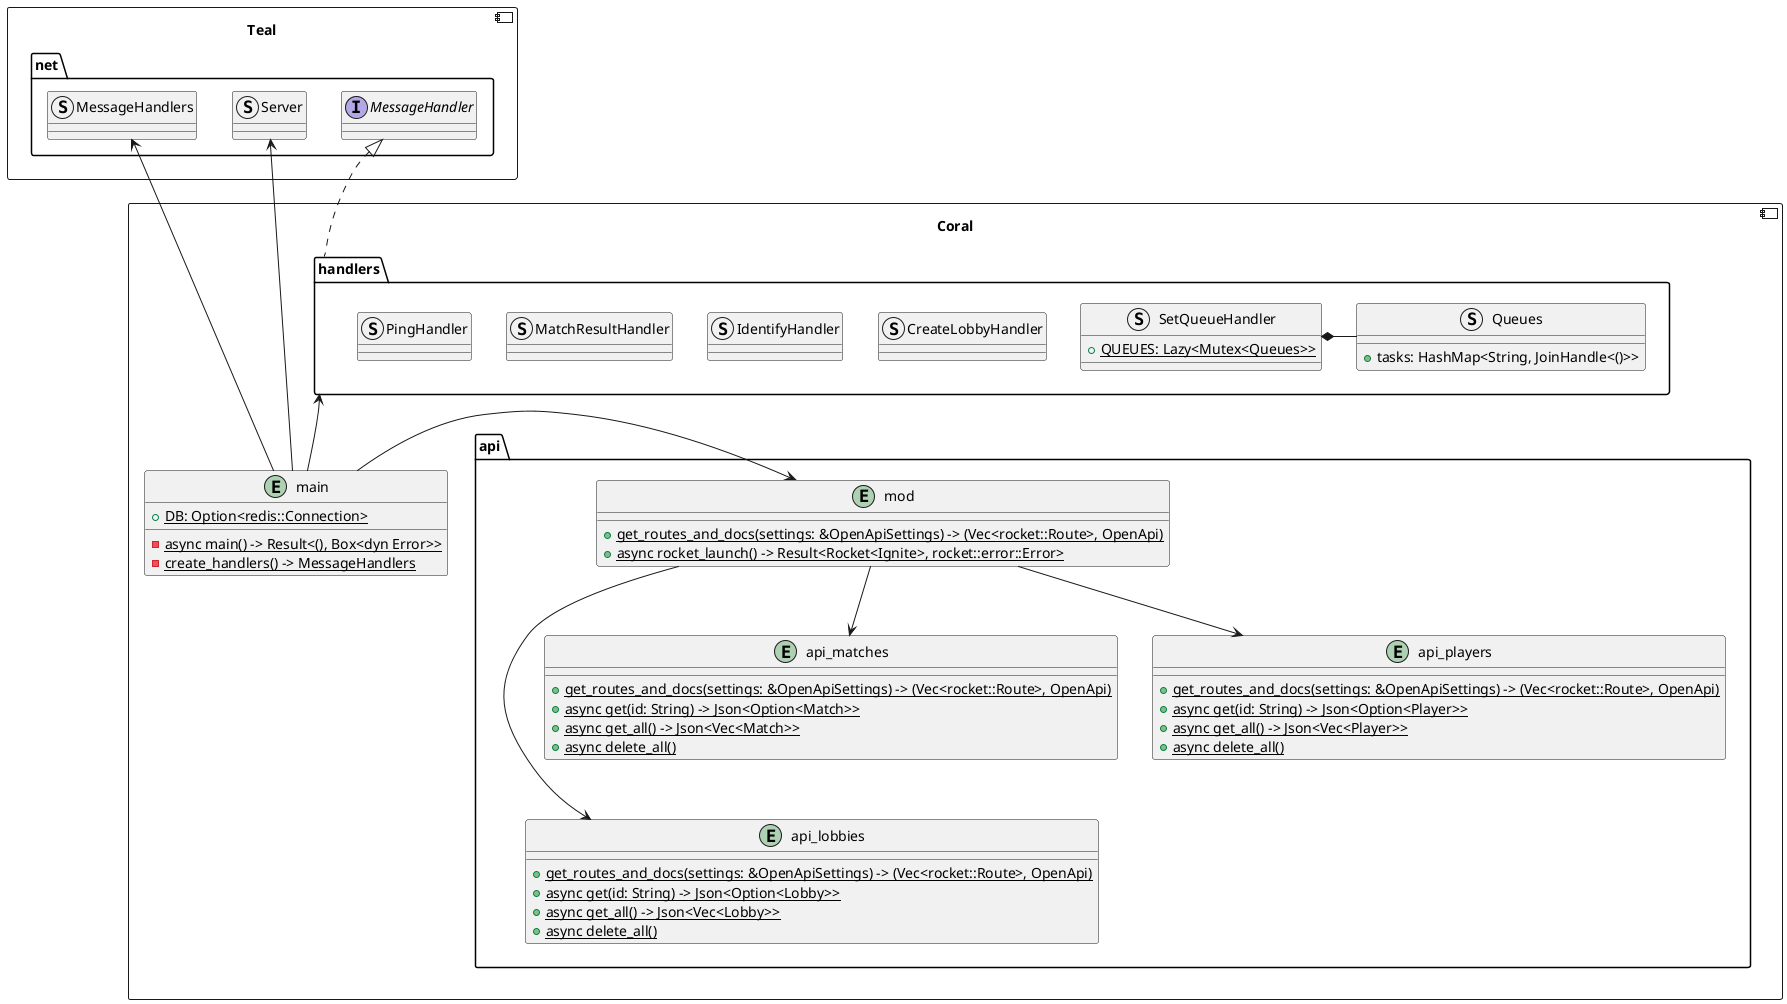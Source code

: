 @startuml Teal

component Teal {
	package net {
		struct Server
		struct MessageHandlers
		interface MessageHandler
	}
}
component Coral {
	entity main {
		{static} +DB: Option<redis::Connection>
		{static} -async main() -> Result<(), Box<dyn Error>>
		{static} -create_handlers() -> MessageHandlers
	}
	package handlers {
		struct CreateLobbyHandler
		struct IdentifyHandler
		struct MatchResultHandler
		struct PingHandler
		struct SetQueueHandler {
			{static} +QUEUES: Lazy<Mutex<Queues>>
		}
		struct Queues {
			+tasks: HashMap<String, JoinHandle<()>>
		}
		SetQueueHandler *- Queues
	}
	package api {
		entity mod {
			{static} +get_routes_and_docs(settings: &OpenApiSettings) -> (Vec<rocket::Route>, OpenApi)
			{static} +async rocket_launch() -> Result<Rocket<Ignite>, rocket::error::Error>
		}
		entity api_lobbies {
			{static} +get_routes_and_docs(settings: &OpenApiSettings) -> (Vec<rocket::Route>, OpenApi)
			{static} +async get(id: String) -> Json<Option<Lobby>>
			{static} +async get_all() -> Json<Vec<Lobby>>
			{static} +async delete_all()
		}
		entity api_matches {
			{static} +get_routes_and_docs(settings: &OpenApiSettings) -> (Vec<rocket::Route>, OpenApi)
			{static} +async get(id: String) -> Json<Option<Match>>
			{static} +async get_all() -> Json<Vec<Match>>
			{static} +async delete_all()
		}
		entity api_players {
			{static} +get_routes_and_docs(settings: &OpenApiSettings) -> (Vec<rocket::Route>, OpenApi)
			{static} +async get(id: String) -> Json<Option<Player>>
			{static} +async get_all() -> Json<Vec<Player>>
			{static} +async delete_all()
		}
		mod -down-> api_lobbies
		mod -down-> api_matches
		mod -down-> api_players
		api_matches -[hidden]down- api_lobbies
	}
	handlers .up.|> MessageHandler
	handlers -[hidden]down- api
	CreateLobbyHandler -[hidden]down- mod
	PingHandler -[hidden]down- mod
	SetQueueHandler -[hidden]down- mod
	Queues -[hidden]down- mod
	main -> api.mod
	main -up-> handlers
	main -up-> Server
	main -up-> MessageHandlers
}
@enduml
